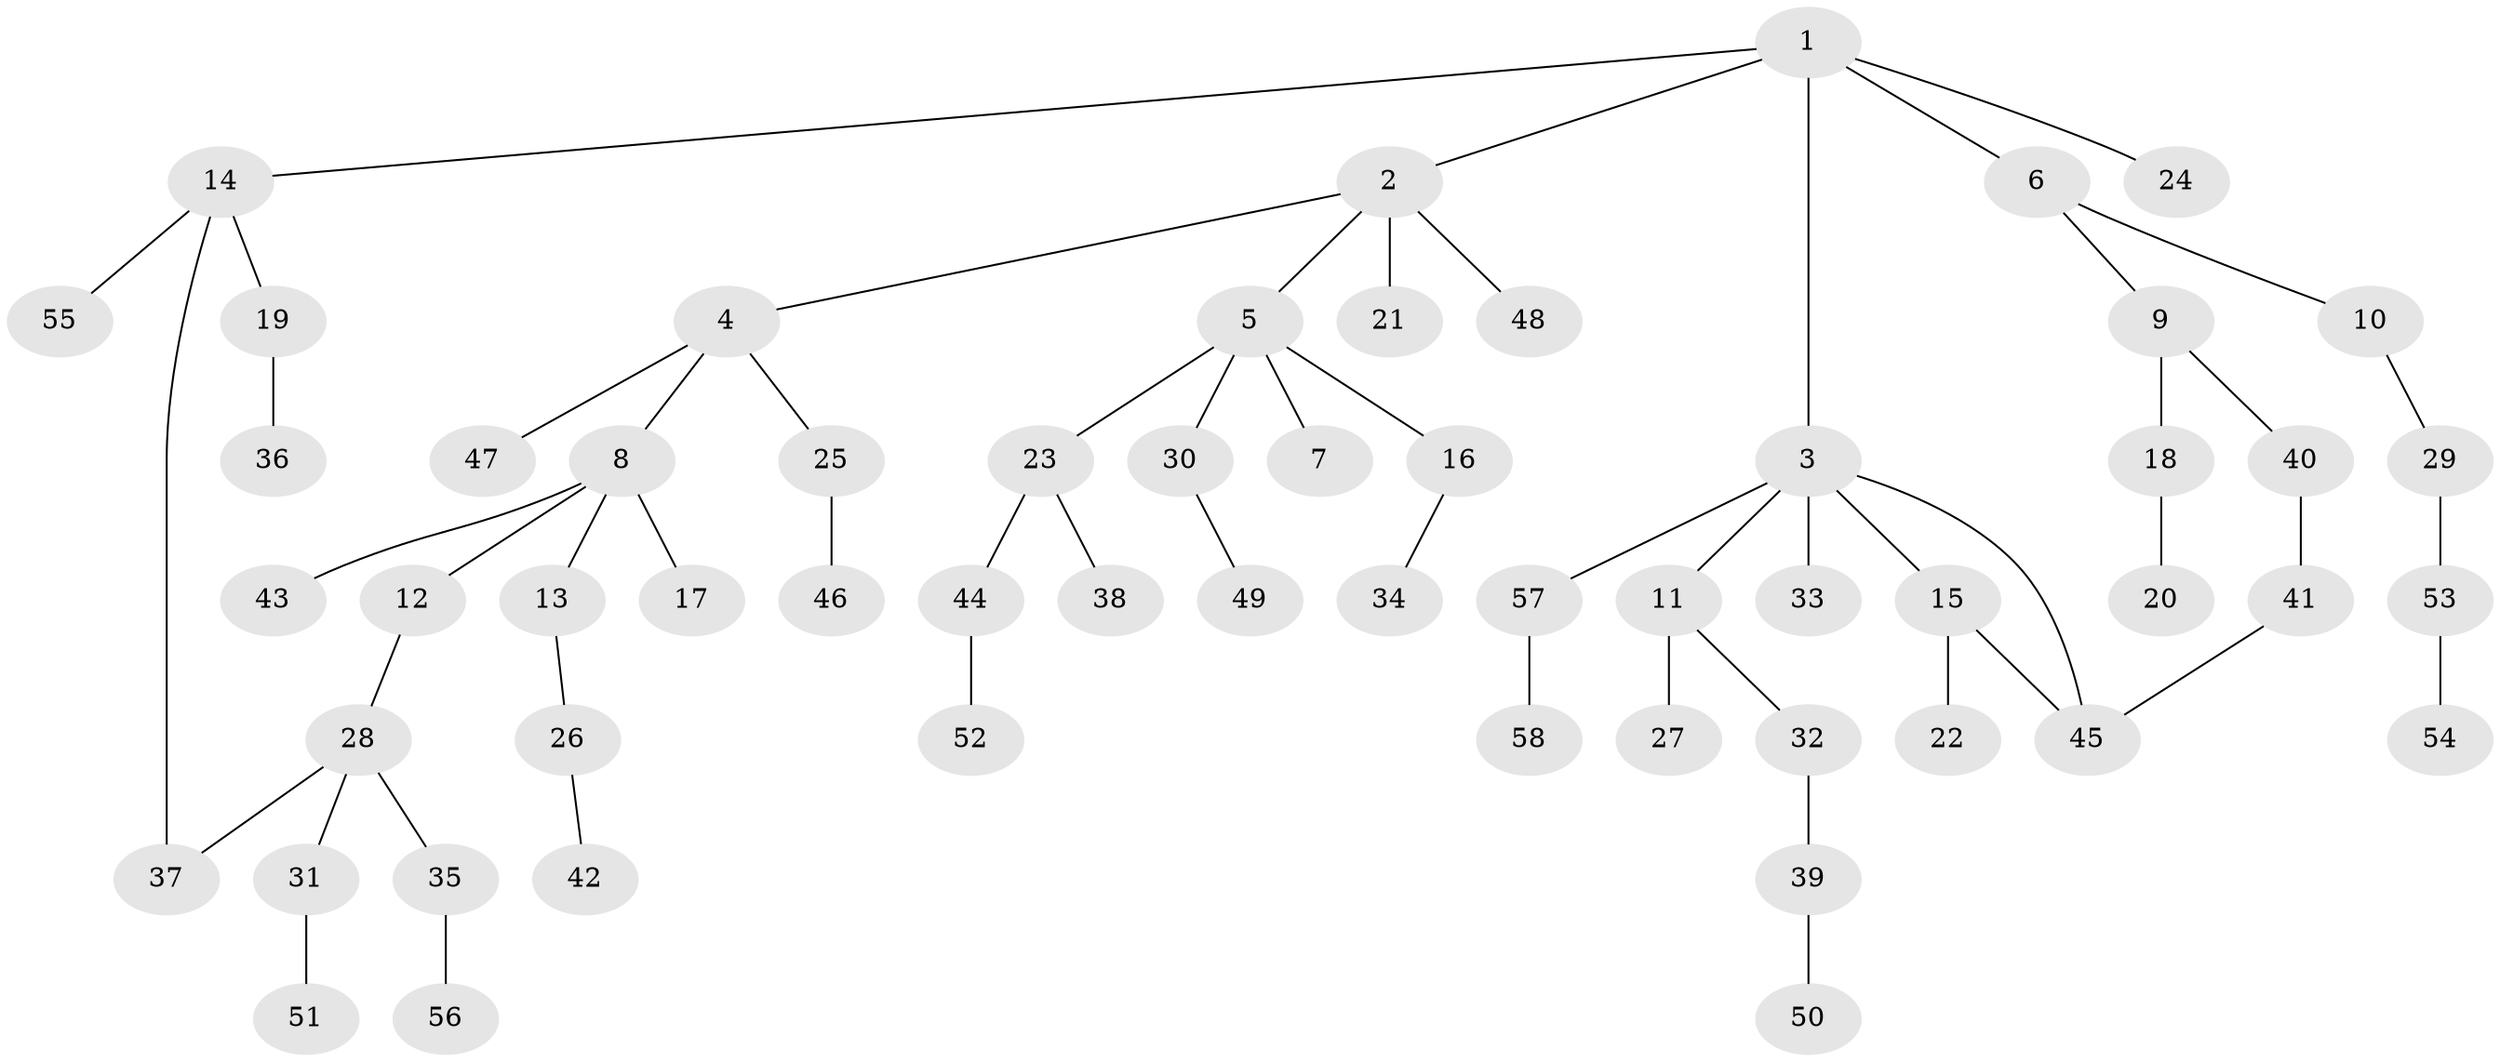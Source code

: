 // Generated by graph-tools (version 1.1) at 2025/01/03/09/25 03:01:10]
// undirected, 58 vertices, 60 edges
graph export_dot {
graph [start="1"]
  node [color=gray90,style=filled];
  1;
  2;
  3;
  4;
  5;
  6;
  7;
  8;
  9;
  10;
  11;
  12;
  13;
  14;
  15;
  16;
  17;
  18;
  19;
  20;
  21;
  22;
  23;
  24;
  25;
  26;
  27;
  28;
  29;
  30;
  31;
  32;
  33;
  34;
  35;
  36;
  37;
  38;
  39;
  40;
  41;
  42;
  43;
  44;
  45;
  46;
  47;
  48;
  49;
  50;
  51;
  52;
  53;
  54;
  55;
  56;
  57;
  58;
  1 -- 2;
  1 -- 3;
  1 -- 6;
  1 -- 14;
  1 -- 24;
  2 -- 4;
  2 -- 5;
  2 -- 21;
  2 -- 48;
  3 -- 11;
  3 -- 15;
  3 -- 33;
  3 -- 45;
  3 -- 57;
  4 -- 8;
  4 -- 25;
  4 -- 47;
  5 -- 7;
  5 -- 16;
  5 -- 23;
  5 -- 30;
  6 -- 9;
  6 -- 10;
  8 -- 12;
  8 -- 13;
  8 -- 17;
  8 -- 43;
  9 -- 18;
  9 -- 40;
  10 -- 29;
  11 -- 27;
  11 -- 32;
  12 -- 28;
  13 -- 26;
  14 -- 19;
  14 -- 55;
  14 -- 37;
  15 -- 22;
  15 -- 45;
  16 -- 34;
  18 -- 20;
  19 -- 36;
  23 -- 38;
  23 -- 44;
  25 -- 46;
  26 -- 42;
  28 -- 31;
  28 -- 35;
  28 -- 37;
  29 -- 53;
  30 -- 49;
  31 -- 51;
  32 -- 39;
  35 -- 56;
  39 -- 50;
  40 -- 41;
  41 -- 45;
  44 -- 52;
  53 -- 54;
  57 -- 58;
}

